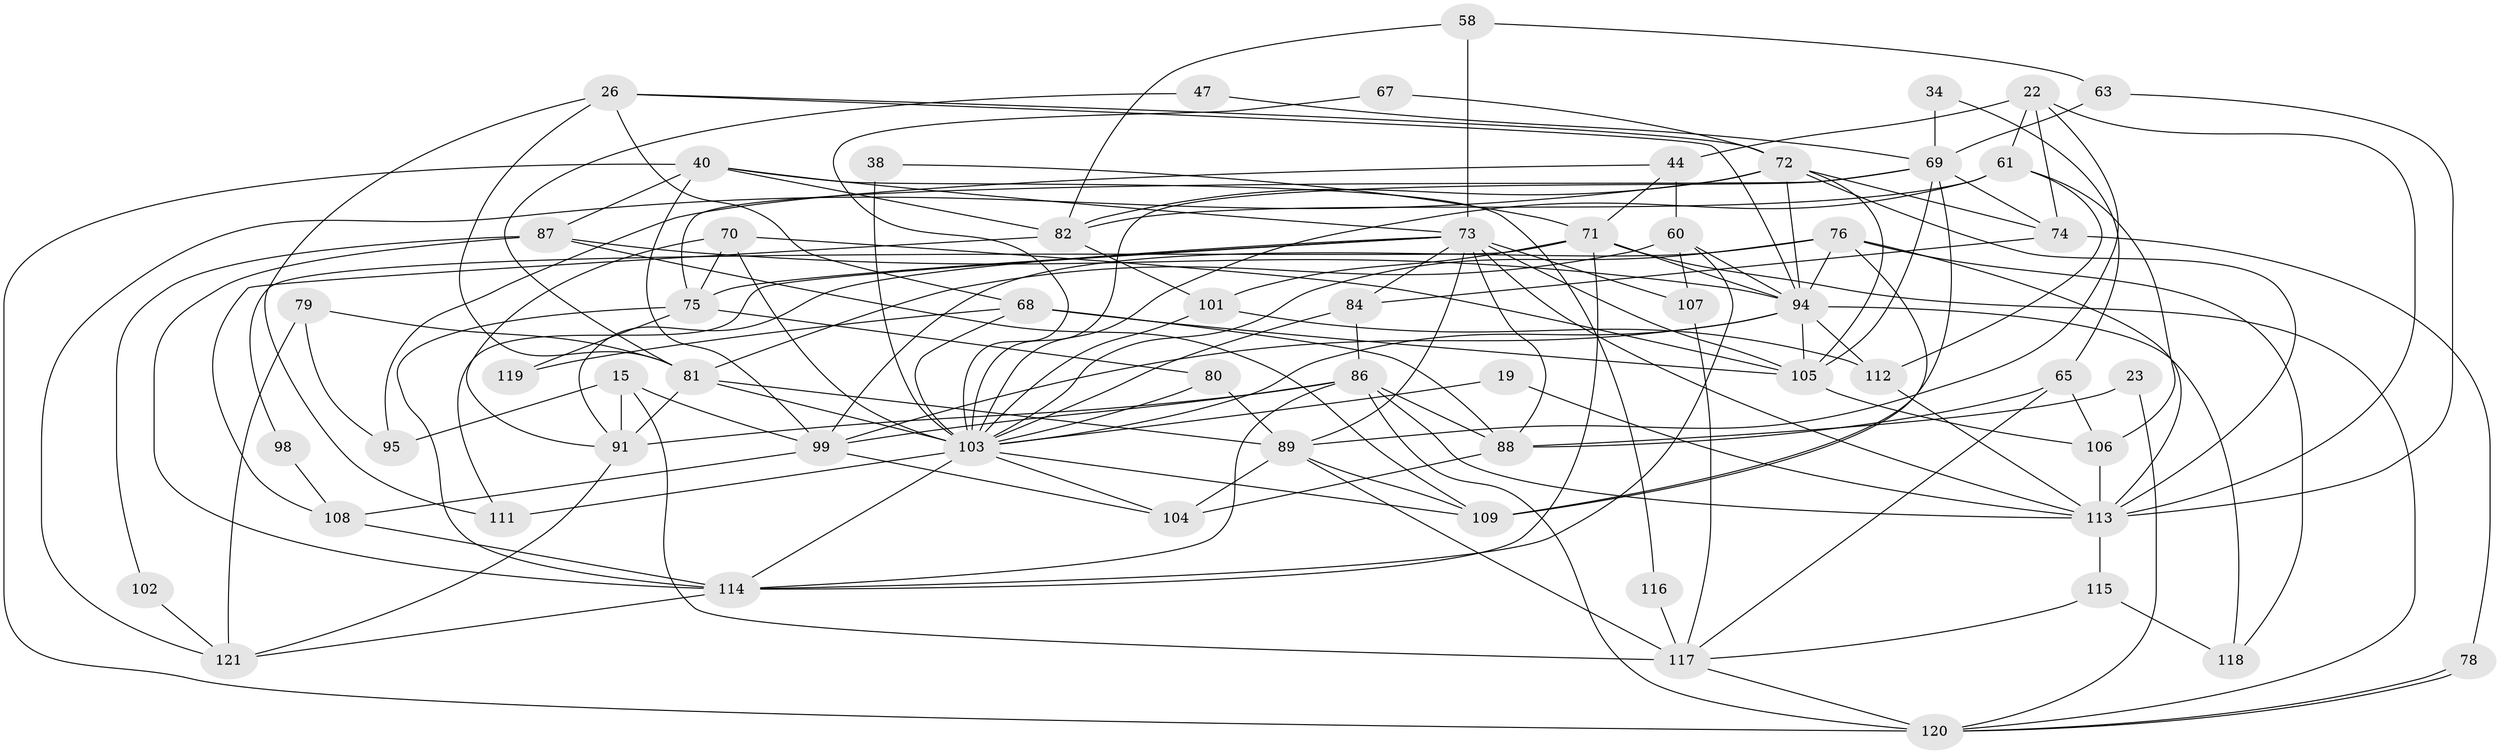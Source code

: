 // original degree distribution, {3: 0.2727272727272727, 4: 0.23140495867768596, 2: 0.1487603305785124, 5: 0.21487603305785125, 6: 0.0743801652892562, 7: 0.03305785123966942, 9: 0.008264462809917356, 8: 0.01652892561983471}
// Generated by graph-tools (version 1.1) at 2025/49/03/09/25 04:49:52]
// undirected, 60 vertices, 150 edges
graph export_dot {
graph [start="1"]
  node [color=gray90,style=filled];
  15;
  19;
  22 [super="+20"];
  23;
  26;
  34;
  38 [super="+10"];
  40 [super="+30"];
  44;
  47;
  58;
  60 [super="+39"];
  61;
  63;
  65;
  67;
  68 [super="+36"];
  69 [super="+41"];
  70 [super="+55"];
  71 [super="+29"];
  72 [super="+52"];
  73 [super="+56+25+18+50+53"];
  74 [super="+45"];
  75 [super="+4"];
  76 [super="+21"];
  78;
  79;
  80 [super="+64"];
  81 [super="+7"];
  82 [super="+28"];
  84;
  86 [super="+83"];
  87;
  88 [super="+6+54"];
  89 [super="+66"];
  91 [super="+2+57"];
  94 [super="+48+77+93"];
  95;
  98;
  99 [super="+31+59"];
  101 [super="+51"];
  102;
  103 [super="+27+97+96"];
  104 [super="+85"];
  105 [super="+49"];
  106;
  107;
  108;
  109;
  111;
  112;
  113 [super="+92"];
  114 [super="+110"];
  115 [super="+1+100"];
  116;
  117 [super="+32+42"];
  118;
  119;
  120;
  121;
  15 -- 95;
  15 -- 91 [weight=2];
  15 -- 99;
  15 -- 117;
  19 -- 113;
  19 -- 103;
  22 -- 89;
  22 -- 74;
  22 -- 113;
  22 -- 44;
  22 -- 61;
  23 -- 120;
  23 -- 88;
  26 -- 111;
  26 -- 68;
  26 -- 81;
  26 -- 72;
  26 -- 94;
  34 -- 65;
  34 -- 69;
  38 -- 103 [weight=4];
  38 -- 71 [weight=2];
  40 -- 120 [weight=2];
  40 -- 87;
  40 -- 99 [weight=2];
  40 -- 116;
  40 -- 82 [weight=2];
  40 -- 73;
  44 -- 71;
  44 -- 95;
  44 -- 60 [weight=2];
  47 -- 69;
  47 -- 81;
  58 -- 82;
  58 -- 63;
  58 -- 73;
  60 -- 107;
  60 -- 114;
  60 -- 81;
  60 -- 94;
  61 -- 112;
  61 -- 82 [weight=2];
  61 -- 106;
  61 -- 103;
  63 -- 69;
  63 -- 113;
  65 -- 106;
  65 -- 88;
  65 -- 117;
  67 -- 72;
  67 -- 103;
  68 -- 119;
  68 -- 103;
  68 -- 105 [weight=2];
  68 -- 88;
  69 -- 109 [weight=2];
  69 -- 75;
  69 -- 74;
  69 -- 105;
  69 -- 103;
  70 -- 75 [weight=2];
  70 -- 91;
  70 -- 103 [weight=2];
  70 -- 105;
  71 -- 120;
  71 -- 98;
  71 -- 114;
  71 -- 101;
  71 -- 94;
  72 -- 74;
  72 -- 121;
  72 -- 94;
  72 -- 105;
  72 -- 113;
  72 -- 82;
  73 -- 107;
  73 -- 88;
  73 -- 111;
  73 -- 75;
  73 -- 91;
  73 -- 84;
  73 -- 113 [weight=3];
  73 -- 105 [weight=2];
  73 -- 89;
  74 -- 78;
  74 -- 84;
  75 -- 119;
  75 -- 114 [weight=2];
  75 -- 80;
  76 -- 109 [weight=2];
  76 -- 94 [weight=2];
  76 -- 118;
  76 -- 99;
  76 -- 113;
  76 -- 103;
  78 -- 120;
  78 -- 120;
  79 -- 121;
  79 -- 81;
  79 -- 95;
  80 -- 89;
  80 -- 103;
  81 -- 89;
  81 -- 91;
  81 -- 103 [weight=2];
  82 -- 108;
  82 -- 101;
  84 -- 86;
  84 -- 103;
  86 -- 88;
  86 -- 91 [weight=2];
  86 -- 114;
  86 -- 120;
  86 -- 99;
  86 -- 113;
  87 -- 109;
  87 -- 102;
  87 -- 114;
  87 -- 94;
  88 -- 104 [weight=2];
  89 -- 117 [weight=2];
  89 -- 109;
  89 -- 104;
  91 -- 121;
  94 -- 103 [weight=4];
  94 -- 112 [weight=2];
  94 -- 99 [weight=2];
  94 -- 118;
  94 -- 105;
  98 -- 108;
  99 -- 108;
  99 -- 104;
  101 -- 112;
  101 -- 103;
  102 -- 121;
  103 -- 111;
  103 -- 114;
  103 -- 104;
  103 -- 109;
  105 -- 106;
  106 -- 113;
  107 -- 117;
  108 -- 114;
  112 -- 113;
  113 -- 115 [weight=3];
  114 -- 121;
  115 -- 118;
  115 -- 117;
  116 -- 117;
  117 -- 120;
}
